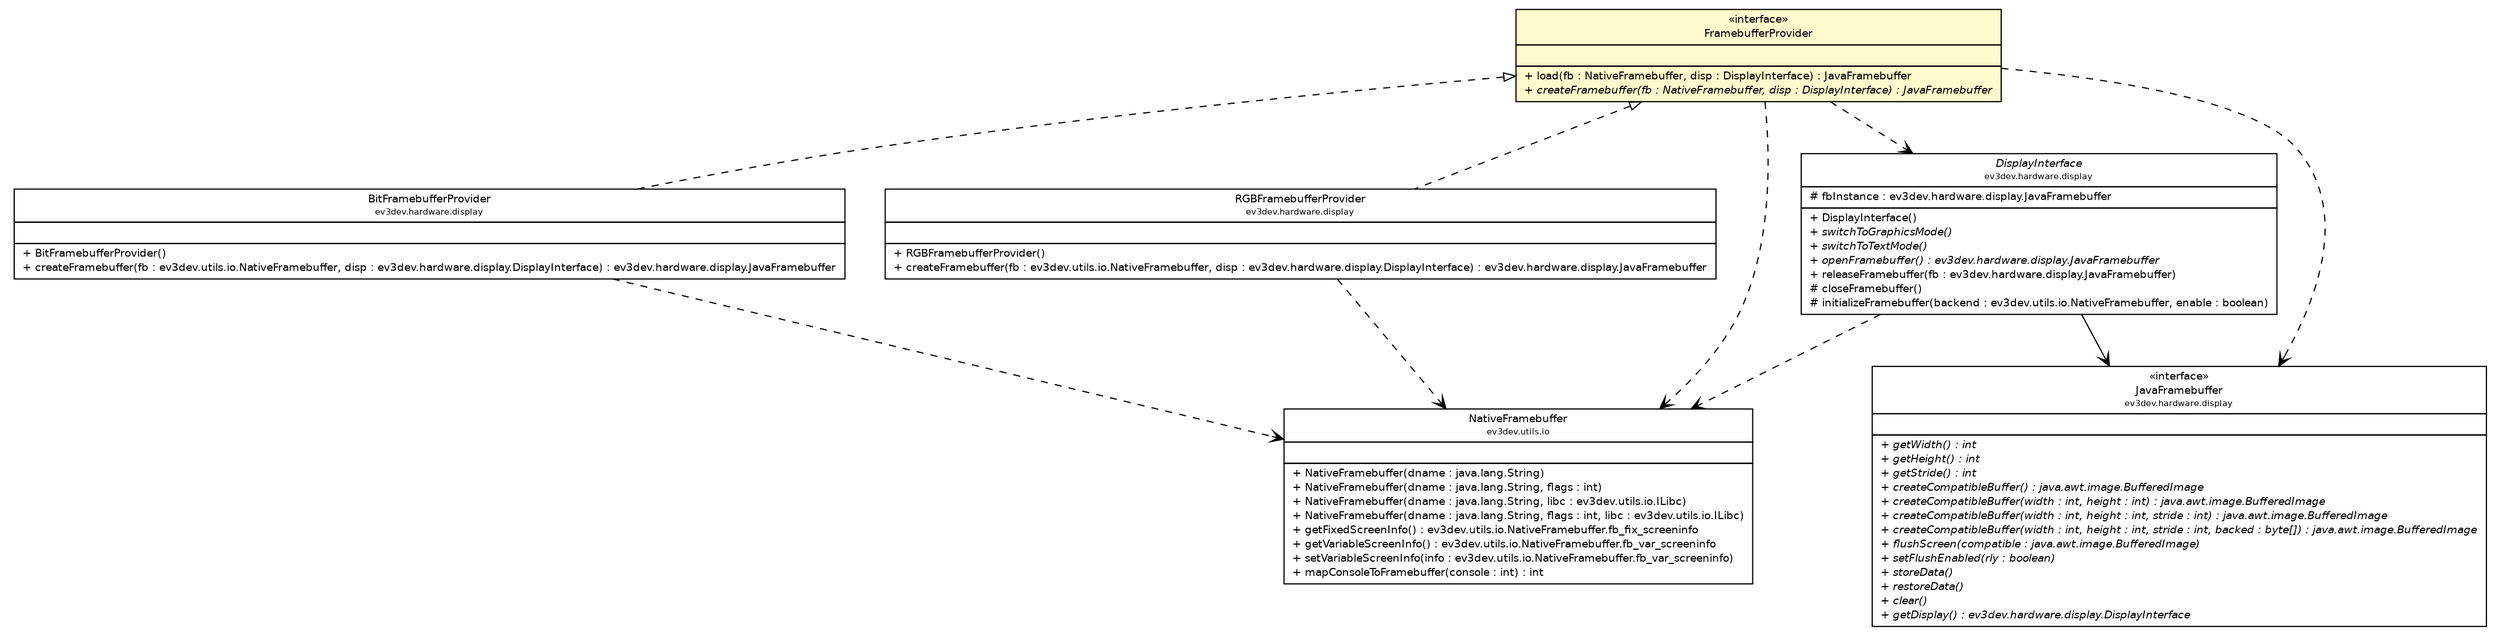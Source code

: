 #!/usr/local/bin/dot
#
# Class diagram 
# Generated by UMLGraph version R5_6-24-gf6e263 (http://www.umlgraph.org/)
#

digraph G {
	edge [fontname="Helvetica",fontsize=10,labelfontname="Helvetica",labelfontsize=10];
	node [fontname="Helvetica",fontsize=10,shape=plaintext];
	nodesep=0.25;
	ranksep=0.5;
	// ev3dev.hardware.display.BitFramebufferProvider
	c3350 [label=<<table title="ev3dev.hardware.display.BitFramebufferProvider" border="0" cellborder="1" cellspacing="0" cellpadding="2" port="p" href="../BitFramebufferProvider.html">
		<tr><td><table border="0" cellspacing="0" cellpadding="1">
<tr><td align="center" balign="center"> BitFramebufferProvider </td></tr>
<tr><td align="center" balign="center"><font point-size="7.0"> ev3dev.hardware.display </font></td></tr>
		</table></td></tr>
		<tr><td><table border="0" cellspacing="0" cellpadding="1">
<tr><td align="left" balign="left">  </td></tr>
		</table></td></tr>
		<tr><td><table border="0" cellspacing="0" cellpadding="1">
<tr><td align="left" balign="left"> + BitFramebufferProvider() </td></tr>
<tr><td align="left" balign="left"> + createFramebuffer(fb : ev3dev.utils.io.NativeFramebuffer, disp : ev3dev.hardware.display.DisplayInterface) : ev3dev.hardware.display.JavaFramebuffer </td></tr>
		</table></td></tr>
		</table>>, URL="../BitFramebufferProvider.html", fontname="Helvetica", fontcolor="black", fontsize=9.0];
	// ev3dev.hardware.display.DisplayInterface
	c3351 [label=<<table title="ev3dev.hardware.display.DisplayInterface" border="0" cellborder="1" cellspacing="0" cellpadding="2" port="p" href="../DisplayInterface.html">
		<tr><td><table border="0" cellspacing="0" cellpadding="1">
<tr><td align="center" balign="center"><font face="Helvetica-Oblique"> DisplayInterface </font></td></tr>
<tr><td align="center" balign="center"><font point-size="7.0"> ev3dev.hardware.display </font></td></tr>
		</table></td></tr>
		<tr><td><table border="0" cellspacing="0" cellpadding="1">
<tr><td align="left" balign="left"> # fbInstance : ev3dev.hardware.display.JavaFramebuffer </td></tr>
		</table></td></tr>
		<tr><td><table border="0" cellspacing="0" cellpadding="1">
<tr><td align="left" balign="left"> + DisplayInterface() </td></tr>
<tr><td align="left" balign="left"><font face="Helvetica-Oblique" point-size="9.0"> + switchToGraphicsMode() </font></td></tr>
<tr><td align="left" balign="left"><font face="Helvetica-Oblique" point-size="9.0"> + switchToTextMode() </font></td></tr>
<tr><td align="left" balign="left"><font face="Helvetica-Oblique" point-size="9.0"> + openFramebuffer() : ev3dev.hardware.display.JavaFramebuffer </font></td></tr>
<tr><td align="left" balign="left"> + releaseFramebuffer(fb : ev3dev.hardware.display.JavaFramebuffer) </td></tr>
<tr><td align="left" balign="left"> # closeFramebuffer() </td></tr>
<tr><td align="left" balign="left"> # initializeFramebuffer(backend : ev3dev.utils.io.NativeFramebuffer, enable : boolean) </td></tr>
		</table></td></tr>
		</table>>, URL="../DisplayInterface.html", fontname="Helvetica", fontcolor="black", fontsize=9.0];
	// ev3dev.hardware.display.JavaFramebuffer
	c3353 [label=<<table title="ev3dev.hardware.display.JavaFramebuffer" border="0" cellborder="1" cellspacing="0" cellpadding="2" port="p" href="../JavaFramebuffer.html">
		<tr><td><table border="0" cellspacing="0" cellpadding="1">
<tr><td align="center" balign="center"> &#171;interface&#187; </td></tr>
<tr><td align="center" balign="center"> JavaFramebuffer </td></tr>
<tr><td align="center" balign="center"><font point-size="7.0"> ev3dev.hardware.display </font></td></tr>
		</table></td></tr>
		<tr><td><table border="0" cellspacing="0" cellpadding="1">
<tr><td align="left" balign="left">  </td></tr>
		</table></td></tr>
		<tr><td><table border="0" cellspacing="0" cellpadding="1">
<tr><td align="left" balign="left"><font face="Helvetica-Oblique" point-size="9.0"> + getWidth() : int </font></td></tr>
<tr><td align="left" balign="left"><font face="Helvetica-Oblique" point-size="9.0"> + getHeight() : int </font></td></tr>
<tr><td align="left" balign="left"><font face="Helvetica-Oblique" point-size="9.0"> + getStride() : int </font></td></tr>
<tr><td align="left" balign="left"><font face="Helvetica-Oblique" point-size="9.0"> + createCompatibleBuffer() : java.awt.image.BufferedImage </font></td></tr>
<tr><td align="left" balign="left"><font face="Helvetica-Oblique" point-size="9.0"> + createCompatibleBuffer(width : int, height : int) : java.awt.image.BufferedImage </font></td></tr>
<tr><td align="left" balign="left"><font face="Helvetica-Oblique" point-size="9.0"> + createCompatibleBuffer(width : int, height : int, stride : int) : java.awt.image.BufferedImage </font></td></tr>
<tr><td align="left" balign="left"><font face="Helvetica-Oblique" point-size="9.0"> + createCompatibleBuffer(width : int, height : int, stride : int, backed : byte[]) : java.awt.image.BufferedImage </font></td></tr>
<tr><td align="left" balign="left"><font face="Helvetica-Oblique" point-size="9.0"> + flushScreen(compatible : java.awt.image.BufferedImage) </font></td></tr>
<tr><td align="left" balign="left"><font face="Helvetica-Oblique" point-size="9.0"> + setFlushEnabled(rly : boolean) </font></td></tr>
<tr><td align="left" balign="left"><font face="Helvetica-Oblique" point-size="9.0"> + storeData() </font></td></tr>
<tr><td align="left" balign="left"><font face="Helvetica-Oblique" point-size="9.0"> + restoreData() </font></td></tr>
<tr><td align="left" balign="left"><font face="Helvetica-Oblique" point-size="9.0"> + clear() </font></td></tr>
<tr><td align="left" balign="left"><font face="Helvetica-Oblique" point-size="9.0"> + getDisplay() : ev3dev.hardware.display.DisplayInterface </font></td></tr>
		</table></td></tr>
		</table>>, URL="../JavaFramebuffer.html", fontname="Helvetica", fontcolor="black", fontsize=9.0];
	// ev3dev.hardware.display.RGBFramebufferProvider
	c3357 [label=<<table title="ev3dev.hardware.display.RGBFramebufferProvider" border="0" cellborder="1" cellspacing="0" cellpadding="2" port="p" href="../RGBFramebufferProvider.html">
		<tr><td><table border="0" cellspacing="0" cellpadding="1">
<tr><td align="center" balign="center"> RGBFramebufferProvider </td></tr>
<tr><td align="center" balign="center"><font point-size="7.0"> ev3dev.hardware.display </font></td></tr>
		</table></td></tr>
		<tr><td><table border="0" cellspacing="0" cellpadding="1">
<tr><td align="left" balign="left">  </td></tr>
		</table></td></tr>
		<tr><td><table border="0" cellspacing="0" cellpadding="1">
<tr><td align="left" balign="left"> + RGBFramebufferProvider() </td></tr>
<tr><td align="left" balign="left"> + createFramebuffer(fb : ev3dev.utils.io.NativeFramebuffer, disp : ev3dev.hardware.display.DisplayInterface) : ev3dev.hardware.display.JavaFramebuffer </td></tr>
		</table></td></tr>
		</table>>, URL="../RGBFramebufferProvider.html", fontname="Helvetica", fontcolor="black", fontsize=9.0];
	// ev3dev.hardware.display.spi.FramebufferProvider
	c3361 [label=<<table title="ev3dev.hardware.display.spi.FramebufferProvider" border="0" cellborder="1" cellspacing="0" cellpadding="2" port="p" bgcolor="lemonChiffon" href="./FramebufferProvider.html">
		<tr><td><table border="0" cellspacing="0" cellpadding="1">
<tr><td align="center" balign="center"> &#171;interface&#187; </td></tr>
<tr><td align="center" balign="center"> FramebufferProvider </td></tr>
		</table></td></tr>
		<tr><td><table border="0" cellspacing="0" cellpadding="1">
<tr><td align="left" balign="left">  </td></tr>
		</table></td></tr>
		<tr><td><table border="0" cellspacing="0" cellpadding="1">
<tr><td align="left" balign="left"> + load(fb : NativeFramebuffer, disp : DisplayInterface) : JavaFramebuffer </td></tr>
<tr><td align="left" balign="left"><font face="Helvetica-Oblique" point-size="9.0"> + createFramebuffer(fb : NativeFramebuffer, disp : DisplayInterface) : JavaFramebuffer </font></td></tr>
		</table></td></tr>
		</table>>, URL="./FramebufferProvider.html", fontname="Helvetica", fontcolor="black", fontsize=9.0];
	// ev3dev.utils.io.NativeFramebuffer
	c3387 [label=<<table title="ev3dev.utils.io.NativeFramebuffer" border="0" cellborder="1" cellspacing="0" cellpadding="2" port="p" href="../../../utils/io/NativeFramebuffer.html">
		<tr><td><table border="0" cellspacing="0" cellpadding="1">
<tr><td align="center" balign="center"> NativeFramebuffer </td></tr>
<tr><td align="center" balign="center"><font point-size="7.0"> ev3dev.utils.io </font></td></tr>
		</table></td></tr>
		<tr><td><table border="0" cellspacing="0" cellpadding="1">
<tr><td align="left" balign="left">  </td></tr>
		</table></td></tr>
		<tr><td><table border="0" cellspacing="0" cellpadding="1">
<tr><td align="left" balign="left"> + NativeFramebuffer(dname : java.lang.String) </td></tr>
<tr><td align="left" balign="left"> + NativeFramebuffer(dname : java.lang.String, flags : int) </td></tr>
<tr><td align="left" balign="left"> + NativeFramebuffer(dname : java.lang.String, libc : ev3dev.utils.io.ILibc) </td></tr>
<tr><td align="left" balign="left"> + NativeFramebuffer(dname : java.lang.String, flags : int, libc : ev3dev.utils.io.ILibc) </td></tr>
<tr><td align="left" balign="left"> + getFixedScreenInfo() : ev3dev.utils.io.NativeFramebuffer.fb_fix_screeninfo </td></tr>
<tr><td align="left" balign="left"> + getVariableScreenInfo() : ev3dev.utils.io.NativeFramebuffer.fb_var_screeninfo </td></tr>
<tr><td align="left" balign="left"> + setVariableScreenInfo(info : ev3dev.utils.io.NativeFramebuffer.fb_var_screeninfo) </td></tr>
<tr><td align="left" balign="left"> + mapConsoleToFramebuffer(console : int) : int </td></tr>
		</table></td></tr>
		</table>>, URL="../../../utils/io/NativeFramebuffer.html", fontname="Helvetica", fontcolor="black", fontsize=9.0];
	//ev3dev.hardware.display.BitFramebufferProvider implements ev3dev.hardware.display.spi.FramebufferProvider
	c3361:p -> c3350:p [dir=back,arrowtail=empty,style=dashed];
	//ev3dev.hardware.display.RGBFramebufferProvider implements ev3dev.hardware.display.spi.FramebufferProvider
	c3361:p -> c3357:p [dir=back,arrowtail=empty,style=dashed];
	// ev3dev.hardware.display.DisplayInterface NAVASSOC ev3dev.hardware.display.JavaFramebuffer
	c3351:p -> c3353:p [taillabel="", label="", headlabel="", fontname="Helvetica", fontcolor="black", fontsize=10.0, color="black", arrowhead=open];
	// ev3dev.hardware.display.BitFramebufferProvider DEPEND ev3dev.utils.io.NativeFramebuffer
	c3350:p -> c3387:p [taillabel="", label="", headlabel="", fontname="Helvetica", fontcolor="black", fontsize=10.0, color="black", arrowhead=open, style=dashed];
	// ev3dev.hardware.display.DisplayInterface DEPEND ev3dev.utils.io.NativeFramebuffer
	c3351:p -> c3387:p [taillabel="", label="", headlabel="", fontname="Helvetica", fontcolor="black", fontsize=10.0, color="black", arrowhead=open, style=dashed];
	// ev3dev.hardware.display.RGBFramebufferProvider DEPEND ev3dev.utils.io.NativeFramebuffer
	c3357:p -> c3387:p [taillabel="", label="", headlabel="", fontname="Helvetica", fontcolor="black", fontsize=10.0, color="black", arrowhead=open, style=dashed];
	// ev3dev.hardware.display.spi.FramebufferProvider DEPEND ev3dev.hardware.display.DisplayInterface
	c3361:p -> c3351:p [taillabel="", label="", headlabel="", fontname="Helvetica", fontcolor="black", fontsize=10.0, color="black", arrowhead=open, style=dashed];
	// ev3dev.hardware.display.spi.FramebufferProvider DEPEND ev3dev.hardware.display.JavaFramebuffer
	c3361:p -> c3353:p [taillabel="", label="", headlabel="", fontname="Helvetica", fontcolor="black", fontsize=10.0, color="black", arrowhead=open, style=dashed];
	// ev3dev.hardware.display.spi.FramebufferProvider DEPEND ev3dev.utils.io.NativeFramebuffer
	c3361:p -> c3387:p [taillabel="", label="", headlabel="", fontname="Helvetica", fontcolor="black", fontsize=10.0, color="black", arrowhead=open, style=dashed];
}

